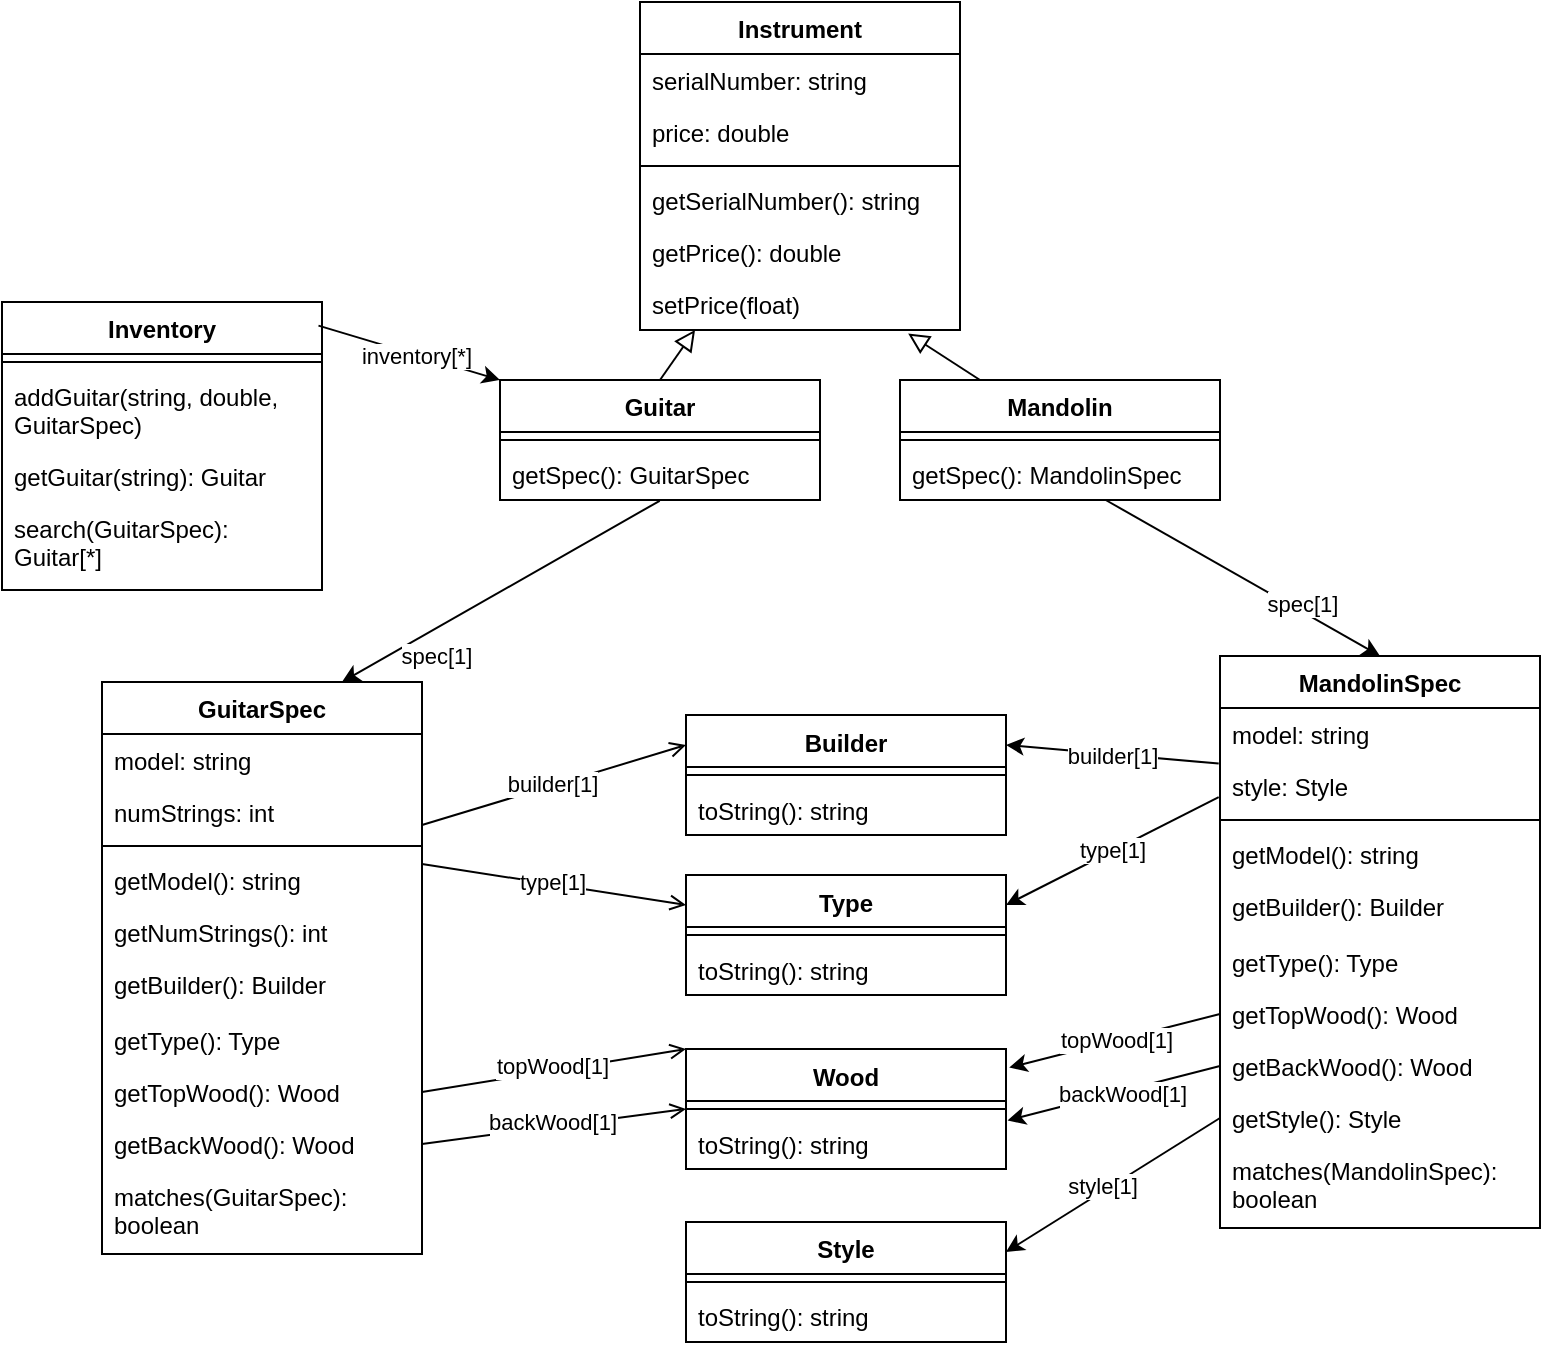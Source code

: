 <mxfile version="24.8.0">
  <diagram name="Página-1" id="Shy19o994jKM5tEOcR9w">
    <mxGraphModel dx="591" dy="296" grid="1" gridSize="10" guides="1" tooltips="1" connect="1" arrows="1" fold="1" page="1" pageScale="1" pageWidth="827" pageHeight="1169" math="0" shadow="0">
      <root>
        <mxCell id="0" />
        <mxCell id="1" parent="0" />
        <mxCell id="HxQUoSLiWRJj39FpgmtY-1" value="Inventory" style="swimlane;fontStyle=1;align=center;verticalAlign=top;childLayout=stackLayout;horizontal=1;startSize=26;horizontalStack=0;resizeParent=1;resizeParentMax=0;resizeLast=0;collapsible=1;marginBottom=0;whiteSpace=wrap;html=1;" vertex="1" parent="1">
          <mxGeometry x="20" y="330" width="160" height="144" as="geometry" />
        </mxCell>
        <mxCell id="HxQUoSLiWRJj39FpgmtY-3" value="" style="line;strokeWidth=1;fillColor=none;align=left;verticalAlign=middle;spacingTop=-1;spacingLeft=3;spacingRight=3;rotatable=0;labelPosition=right;points=[];portConstraint=eastwest;strokeColor=inherit;" vertex="1" parent="HxQUoSLiWRJj39FpgmtY-1">
          <mxGeometry y="26" width="160" height="8" as="geometry" />
        </mxCell>
        <mxCell id="HxQUoSLiWRJj39FpgmtY-4" value="addGuitar(string, double, GuitarSpec)" style="text;strokeColor=none;fillColor=none;align=left;verticalAlign=top;spacingLeft=4;spacingRight=4;overflow=hidden;rotatable=0;points=[[0,0.5],[1,0.5]];portConstraint=eastwest;whiteSpace=wrap;html=1;" vertex="1" parent="HxQUoSLiWRJj39FpgmtY-1">
          <mxGeometry y="34" width="160" height="40" as="geometry" />
        </mxCell>
        <mxCell id="HxQUoSLiWRJj39FpgmtY-5" value="getGuitar(string): Guitar" style="text;strokeColor=none;fillColor=none;align=left;verticalAlign=top;spacingLeft=4;spacingRight=4;overflow=hidden;rotatable=0;points=[[0,0.5],[1,0.5]];portConstraint=eastwest;whiteSpace=wrap;html=1;" vertex="1" parent="HxQUoSLiWRJj39FpgmtY-1">
          <mxGeometry y="74" width="160" height="26" as="geometry" />
        </mxCell>
        <mxCell id="HxQUoSLiWRJj39FpgmtY-6" value="search(GuitarSpec): Guitar[*]" style="text;strokeColor=none;fillColor=none;align=left;verticalAlign=top;spacingLeft=4;spacingRight=4;overflow=hidden;rotatable=0;points=[[0,0.5],[1,0.5]];portConstraint=eastwest;whiteSpace=wrap;html=1;" vertex="1" parent="HxQUoSLiWRJj39FpgmtY-1">
          <mxGeometry y="100" width="160" height="44" as="geometry" />
        </mxCell>
        <mxCell id="HxQUoSLiWRJj39FpgmtY-7" value="Guitar" style="swimlane;fontStyle=1;align=center;verticalAlign=top;childLayout=stackLayout;horizontal=1;startSize=26;horizontalStack=0;resizeParent=1;resizeParentMax=0;resizeLast=0;collapsible=1;marginBottom=0;whiteSpace=wrap;html=1;" vertex="1" parent="1">
          <mxGeometry x="269" y="369" width="160" height="60" as="geometry" />
        </mxCell>
        <mxCell id="HxQUoSLiWRJj39FpgmtY-9" value="" style="line;strokeWidth=1;fillColor=none;align=left;verticalAlign=middle;spacingTop=-1;spacingLeft=3;spacingRight=3;rotatable=0;labelPosition=right;points=[];portConstraint=eastwest;strokeColor=inherit;" vertex="1" parent="HxQUoSLiWRJj39FpgmtY-7">
          <mxGeometry y="26" width="160" height="8" as="geometry" />
        </mxCell>
        <mxCell id="HxQUoSLiWRJj39FpgmtY-16" value="getSpec(): GuitarSpec" style="text;strokeColor=none;fillColor=none;align=left;verticalAlign=top;spacingLeft=4;spacingRight=4;overflow=hidden;rotatable=0;points=[[0,0.5],[1,0.5]];portConstraint=eastwest;whiteSpace=wrap;html=1;" vertex="1" parent="HxQUoSLiWRJj39FpgmtY-7">
          <mxGeometry y="34" width="160" height="26" as="geometry" />
        </mxCell>
        <mxCell id="HxQUoSLiWRJj39FpgmtY-17" value="GuitarSpec" style="swimlane;fontStyle=1;align=center;verticalAlign=top;childLayout=stackLayout;horizontal=1;startSize=26;horizontalStack=0;resizeParent=1;resizeParentMax=0;resizeLast=0;collapsible=1;marginBottom=0;whiteSpace=wrap;html=1;" vertex="1" parent="1">
          <mxGeometry x="70" y="520" width="160" height="286" as="geometry" />
        </mxCell>
        <mxCell id="HxQUoSLiWRJj39FpgmtY-18" value="model: string" style="text;strokeColor=none;fillColor=none;align=left;verticalAlign=top;spacingLeft=4;spacingRight=4;overflow=hidden;rotatable=0;points=[[0,0.5],[1,0.5]];portConstraint=eastwest;whiteSpace=wrap;html=1;" vertex="1" parent="HxQUoSLiWRJj39FpgmtY-17">
          <mxGeometry y="26" width="160" height="26" as="geometry" />
        </mxCell>
        <mxCell id="HxQUoSLiWRJj39FpgmtY-19" value="numStrings: int" style="text;strokeColor=none;fillColor=none;align=left;verticalAlign=top;spacingLeft=4;spacingRight=4;overflow=hidden;rotatable=0;points=[[0,0.5],[1,0.5]];portConstraint=eastwest;whiteSpace=wrap;html=1;" vertex="1" parent="HxQUoSLiWRJj39FpgmtY-17">
          <mxGeometry y="52" width="160" height="26" as="geometry" />
        </mxCell>
        <mxCell id="HxQUoSLiWRJj39FpgmtY-21" value="" style="line;strokeWidth=1;fillColor=none;align=left;verticalAlign=middle;spacingTop=-1;spacingLeft=3;spacingRight=3;rotatable=0;labelPosition=right;points=[];portConstraint=eastwest;strokeColor=inherit;" vertex="1" parent="HxQUoSLiWRJj39FpgmtY-17">
          <mxGeometry y="78" width="160" height="8" as="geometry" />
        </mxCell>
        <mxCell id="HxQUoSLiWRJj39FpgmtY-24" value="getModel(): string" style="text;strokeColor=none;fillColor=none;align=left;verticalAlign=top;spacingLeft=4;spacingRight=4;overflow=hidden;rotatable=0;points=[[0,0.5],[1,0.5]];portConstraint=eastwest;whiteSpace=wrap;html=1;" vertex="1" parent="HxQUoSLiWRJj39FpgmtY-17">
          <mxGeometry y="86" width="160" height="26" as="geometry" />
        </mxCell>
        <mxCell id="HxQUoSLiWRJj39FpgmtY-39" value="getNumStrings(): int" style="text;strokeColor=none;fillColor=none;align=left;verticalAlign=top;spacingLeft=4;spacingRight=4;overflow=hidden;rotatable=0;points=[[0,0.5],[1,0.5]];portConstraint=eastwest;whiteSpace=wrap;html=1;" vertex="1" parent="HxQUoSLiWRJj39FpgmtY-17">
          <mxGeometry y="112" width="160" height="26" as="geometry" />
        </mxCell>
        <mxCell id="HxQUoSLiWRJj39FpgmtY-22" value="getBuilder(): Builder" style="text;strokeColor=none;fillColor=none;align=left;verticalAlign=top;spacingLeft=4;spacingRight=4;overflow=hidden;rotatable=0;points=[[0,0.5],[1,0.5]];portConstraint=eastwest;whiteSpace=wrap;html=1;" vertex="1" parent="HxQUoSLiWRJj39FpgmtY-17">
          <mxGeometry y="138" width="160" height="28" as="geometry" />
        </mxCell>
        <mxCell id="HxQUoSLiWRJj39FpgmtY-23" value="getType(): Type" style="text;strokeColor=none;fillColor=none;align=left;verticalAlign=top;spacingLeft=4;spacingRight=4;overflow=hidden;rotatable=0;points=[[0,0.5],[1,0.5]];portConstraint=eastwest;whiteSpace=wrap;html=1;" vertex="1" parent="HxQUoSLiWRJj39FpgmtY-17">
          <mxGeometry y="166" width="160" height="26" as="geometry" />
        </mxCell>
        <mxCell id="HxQUoSLiWRJj39FpgmtY-25" value="getTopWood(): Wood" style="text;strokeColor=none;fillColor=none;align=left;verticalAlign=top;spacingLeft=4;spacingRight=4;overflow=hidden;rotatable=0;points=[[0,0.5],[1,0.5]];portConstraint=eastwest;whiteSpace=wrap;html=1;" vertex="1" parent="HxQUoSLiWRJj39FpgmtY-17">
          <mxGeometry y="192" width="160" height="26" as="geometry" />
        </mxCell>
        <mxCell id="HxQUoSLiWRJj39FpgmtY-40" value="getBackWood(): Wood" style="text;strokeColor=none;fillColor=none;align=left;verticalAlign=top;spacingLeft=4;spacingRight=4;overflow=hidden;rotatable=0;points=[[0,0.5],[1,0.5]];portConstraint=eastwest;whiteSpace=wrap;html=1;" vertex="1" parent="HxQUoSLiWRJj39FpgmtY-17">
          <mxGeometry y="218" width="160" height="26" as="geometry" />
        </mxCell>
        <mxCell id="HxQUoSLiWRJj39FpgmtY-91" value="matches(GuitarSpec): boolean" style="text;strokeColor=none;fillColor=none;align=left;verticalAlign=top;spacingLeft=4;spacingRight=4;overflow=hidden;rotatable=0;points=[[0,0.5],[1,0.5]];portConstraint=eastwest;whiteSpace=wrap;html=1;" vertex="1" parent="HxQUoSLiWRJj39FpgmtY-17">
          <mxGeometry y="244" width="160" height="42" as="geometry" />
        </mxCell>
        <mxCell id="HxQUoSLiWRJj39FpgmtY-49" value="Builder" style="swimlane;fontStyle=1;align=center;verticalAlign=top;childLayout=stackLayout;horizontal=1;startSize=26;horizontalStack=0;resizeParent=1;resizeParentMax=0;resizeLast=0;collapsible=1;marginBottom=0;whiteSpace=wrap;html=1;" vertex="1" parent="1">
          <mxGeometry x="362" y="536.5" width="160" height="60" as="geometry" />
        </mxCell>
        <mxCell id="HxQUoSLiWRJj39FpgmtY-51" value="" style="line;strokeWidth=1;fillColor=none;align=left;verticalAlign=middle;spacingTop=-1;spacingLeft=3;spacingRight=3;rotatable=0;labelPosition=right;points=[];portConstraint=eastwest;strokeColor=inherit;" vertex="1" parent="HxQUoSLiWRJj39FpgmtY-49">
          <mxGeometry y="26" width="160" height="8" as="geometry" />
        </mxCell>
        <mxCell id="HxQUoSLiWRJj39FpgmtY-52" value="toString(): string" style="text;strokeColor=none;fillColor=none;align=left;verticalAlign=top;spacingLeft=4;spacingRight=4;overflow=hidden;rotatable=0;points=[[0,0.5],[1,0.5]];portConstraint=eastwest;whiteSpace=wrap;html=1;" vertex="1" parent="HxQUoSLiWRJj39FpgmtY-49">
          <mxGeometry y="34" width="160" height="26" as="geometry" />
        </mxCell>
        <mxCell id="HxQUoSLiWRJj39FpgmtY-53" value="Type" style="swimlane;fontStyle=1;align=center;verticalAlign=top;childLayout=stackLayout;horizontal=1;startSize=26;horizontalStack=0;resizeParent=1;resizeParentMax=0;resizeLast=0;collapsible=1;marginBottom=0;whiteSpace=wrap;html=1;" vertex="1" parent="1">
          <mxGeometry x="362" y="616.5" width="160" height="60" as="geometry" />
        </mxCell>
        <mxCell id="HxQUoSLiWRJj39FpgmtY-54" value="" style="line;strokeWidth=1;fillColor=none;align=left;verticalAlign=middle;spacingTop=-1;spacingLeft=3;spacingRight=3;rotatable=0;labelPosition=right;points=[];portConstraint=eastwest;strokeColor=inherit;" vertex="1" parent="HxQUoSLiWRJj39FpgmtY-53">
          <mxGeometry y="26" width="160" height="8" as="geometry" />
        </mxCell>
        <mxCell id="HxQUoSLiWRJj39FpgmtY-55" value="toString(): string" style="text;strokeColor=none;fillColor=none;align=left;verticalAlign=top;spacingLeft=4;spacingRight=4;overflow=hidden;rotatable=0;points=[[0,0.5],[1,0.5]];portConstraint=eastwest;whiteSpace=wrap;html=1;" vertex="1" parent="HxQUoSLiWRJj39FpgmtY-53">
          <mxGeometry y="34" width="160" height="26" as="geometry" />
        </mxCell>
        <mxCell id="HxQUoSLiWRJj39FpgmtY-56" value="Wood" style="swimlane;fontStyle=1;align=center;verticalAlign=top;childLayout=stackLayout;horizontal=1;startSize=26;horizontalStack=0;resizeParent=1;resizeParentMax=0;resizeLast=0;collapsible=1;marginBottom=0;whiteSpace=wrap;html=1;" vertex="1" parent="1">
          <mxGeometry x="362" y="703.5" width="160" height="60" as="geometry" />
        </mxCell>
        <mxCell id="HxQUoSLiWRJj39FpgmtY-57" value="" style="line;strokeWidth=1;fillColor=none;align=left;verticalAlign=middle;spacingTop=-1;spacingLeft=3;spacingRight=3;rotatable=0;labelPosition=right;points=[];portConstraint=eastwest;strokeColor=inherit;" vertex="1" parent="HxQUoSLiWRJj39FpgmtY-56">
          <mxGeometry y="26" width="160" height="8" as="geometry" />
        </mxCell>
        <mxCell id="HxQUoSLiWRJj39FpgmtY-58" value="toString(): string" style="text;strokeColor=none;fillColor=none;align=left;verticalAlign=top;spacingLeft=4;spacingRight=4;overflow=hidden;rotatable=0;points=[[0,0.5],[1,0.5]];portConstraint=eastwest;whiteSpace=wrap;html=1;" vertex="1" parent="HxQUoSLiWRJj39FpgmtY-56">
          <mxGeometry y="34" width="160" height="26" as="geometry" />
        </mxCell>
        <mxCell id="HxQUoSLiWRJj39FpgmtY-59" value="" style="endArrow=open;endFill=0;endSize=6;html=1;rounded=0;entryX=0;entryY=0.25;entryDx=0;entryDy=0;exitX=1;exitY=0.25;exitDx=0;exitDy=0;" edge="1" parent="1" source="HxQUoSLiWRJj39FpgmtY-17" target="HxQUoSLiWRJj39FpgmtY-49">
          <mxGeometry width="160" relative="1" as="geometry">
            <mxPoint x="259" y="670" as="sourcePoint" />
            <mxPoint x="229" y="610" as="targetPoint" />
          </mxGeometry>
        </mxCell>
        <mxCell id="HxQUoSLiWRJj39FpgmtY-107" value="builder[1]" style="edgeLabel;html=1;align=center;verticalAlign=middle;resizable=0;points=[];" vertex="1" connectable="0" parent="HxQUoSLiWRJj39FpgmtY-59">
          <mxGeometry x="0.357" relative="1" as="geometry">
            <mxPoint x="-25" y="6" as="offset" />
          </mxGeometry>
        </mxCell>
        <mxCell id="HxQUoSLiWRJj39FpgmtY-60" value="" style="endArrow=open;endFill=1;endSize=6;html=1;rounded=0;entryX=0;entryY=0.25;entryDx=0;entryDy=0;exitX=1;exitY=0.5;exitDx=0;exitDy=0;" edge="1" parent="1" target="HxQUoSLiWRJj39FpgmtY-53">
          <mxGeometry width="160" relative="1" as="geometry">
            <mxPoint x="230" y="611" as="sourcePoint" />
            <mxPoint x="309" y="545" as="targetPoint" />
          </mxGeometry>
        </mxCell>
        <mxCell id="HxQUoSLiWRJj39FpgmtY-108" value="type[1]" style="edgeLabel;html=1;align=center;verticalAlign=middle;resizable=0;points=[];" vertex="1" connectable="0" parent="HxQUoSLiWRJj39FpgmtY-60">
          <mxGeometry x="0.303" y="-1" relative="1" as="geometry">
            <mxPoint x="-21" y="-6" as="offset" />
          </mxGeometry>
        </mxCell>
        <mxCell id="HxQUoSLiWRJj39FpgmtY-61" value="" style="endArrow=open;endFill=1;endSize=6;html=1;rounded=0;entryX=0;entryY=0;entryDx=0;entryDy=0;exitX=1;exitY=0.5;exitDx=0;exitDy=0;" edge="1" parent="1" source="HxQUoSLiWRJj39FpgmtY-25" target="HxQUoSLiWRJj39FpgmtY-56">
          <mxGeometry width="160" relative="1" as="geometry">
            <mxPoint x="230" y="611" as="sourcePoint" />
            <mxPoint x="309" y="625" as="targetPoint" />
          </mxGeometry>
        </mxCell>
        <mxCell id="HxQUoSLiWRJj39FpgmtY-109" value="topWood[1]" style="edgeLabel;html=1;align=center;verticalAlign=middle;resizable=0;points=[];" vertex="1" connectable="0" parent="HxQUoSLiWRJj39FpgmtY-61">
          <mxGeometry x="0.335" y="-1" relative="1" as="geometry">
            <mxPoint x="-24" as="offset" />
          </mxGeometry>
        </mxCell>
        <mxCell id="HxQUoSLiWRJj39FpgmtY-62" value="" style="endArrow=open;endFill=1;endSize=6;html=1;rounded=0;exitX=1;exitY=0.5;exitDx=0;exitDy=0;entryX=0;entryY=0.5;entryDx=0;entryDy=0;" edge="1" parent="1" source="HxQUoSLiWRJj39FpgmtY-40" target="HxQUoSLiWRJj39FpgmtY-56">
          <mxGeometry width="160" relative="1" as="geometry">
            <mxPoint x="230" y="611" as="sourcePoint" />
            <mxPoint x="299" y="700" as="targetPoint" />
          </mxGeometry>
        </mxCell>
        <mxCell id="HxQUoSLiWRJj39FpgmtY-110" value="backWood[1]" style="edgeLabel;html=1;align=center;verticalAlign=middle;resizable=0;points=[];" vertex="1" connectable="0" parent="HxQUoSLiWRJj39FpgmtY-62">
          <mxGeometry x="0.376" relative="1" as="geometry">
            <mxPoint x="-26" y="1" as="offset" />
          </mxGeometry>
        </mxCell>
        <mxCell id="HxQUoSLiWRJj39FpgmtY-71" value="Instrument" style="swimlane;fontStyle=1;align=center;verticalAlign=top;childLayout=stackLayout;horizontal=1;startSize=26;horizontalStack=0;resizeParent=1;resizeParentMax=0;resizeLast=0;collapsible=1;marginBottom=0;whiteSpace=wrap;html=1;" vertex="1" parent="1">
          <mxGeometry x="339" y="180" width="160" height="164" as="geometry" />
        </mxCell>
        <mxCell id="HxQUoSLiWRJj39FpgmtY-72" value="serialNumber: string" style="text;strokeColor=none;fillColor=none;align=left;verticalAlign=top;spacingLeft=4;spacingRight=4;overflow=hidden;rotatable=0;points=[[0,0.5],[1,0.5]];portConstraint=eastwest;whiteSpace=wrap;html=1;" vertex="1" parent="HxQUoSLiWRJj39FpgmtY-71">
          <mxGeometry y="26" width="160" height="26" as="geometry" />
        </mxCell>
        <mxCell id="HxQUoSLiWRJj39FpgmtY-84" value="price: double" style="text;strokeColor=none;fillColor=none;align=left;verticalAlign=top;spacingLeft=4;spacingRight=4;overflow=hidden;rotatable=0;points=[[0,0.5],[1,0.5]];portConstraint=eastwest;whiteSpace=wrap;html=1;" vertex="1" parent="HxQUoSLiWRJj39FpgmtY-71">
          <mxGeometry y="52" width="160" height="26" as="geometry" />
        </mxCell>
        <mxCell id="HxQUoSLiWRJj39FpgmtY-73" value="" style="line;strokeWidth=1;fillColor=none;align=left;verticalAlign=middle;spacingTop=-1;spacingLeft=3;spacingRight=3;rotatable=0;labelPosition=right;points=[];portConstraint=eastwest;strokeColor=inherit;" vertex="1" parent="HxQUoSLiWRJj39FpgmtY-71">
          <mxGeometry y="78" width="160" height="8" as="geometry" />
        </mxCell>
        <mxCell id="HxQUoSLiWRJj39FpgmtY-74" value="getSerialNumber(): string" style="text;strokeColor=none;fillColor=none;align=left;verticalAlign=top;spacingLeft=4;spacingRight=4;overflow=hidden;rotatable=0;points=[[0,0.5],[1,0.5]];portConstraint=eastwest;whiteSpace=wrap;html=1;" vertex="1" parent="HxQUoSLiWRJj39FpgmtY-71">
          <mxGeometry y="86" width="160" height="26" as="geometry" />
        </mxCell>
        <mxCell id="HxQUoSLiWRJj39FpgmtY-85" value="getPrice(): double" style="text;strokeColor=none;fillColor=none;align=left;verticalAlign=top;spacingLeft=4;spacingRight=4;overflow=hidden;rotatable=0;points=[[0,0.5],[1,0.5]];portConstraint=eastwest;whiteSpace=wrap;html=1;" vertex="1" parent="HxQUoSLiWRJj39FpgmtY-71">
          <mxGeometry y="112" width="160" height="26" as="geometry" />
        </mxCell>
        <mxCell id="HxQUoSLiWRJj39FpgmtY-86" value="setPrice(float)" style="text;strokeColor=none;fillColor=none;align=left;verticalAlign=top;spacingLeft=4;spacingRight=4;overflow=hidden;rotatable=0;points=[[0,0.5],[1,0.5]];portConstraint=eastwest;whiteSpace=wrap;html=1;" vertex="1" parent="HxQUoSLiWRJj39FpgmtY-71">
          <mxGeometry y="138" width="160" height="26" as="geometry" />
        </mxCell>
        <mxCell id="HxQUoSLiWRJj39FpgmtY-75" value="Mandolin" style="swimlane;fontStyle=1;align=center;verticalAlign=top;childLayout=stackLayout;horizontal=1;startSize=26;horizontalStack=0;resizeParent=1;resizeParentMax=0;resizeLast=0;collapsible=1;marginBottom=0;whiteSpace=wrap;html=1;" vertex="1" parent="1">
          <mxGeometry x="469" y="369" width="160" height="60" as="geometry" />
        </mxCell>
        <mxCell id="HxQUoSLiWRJj39FpgmtY-79" value="" style="line;strokeWidth=1;fillColor=none;align=left;verticalAlign=middle;spacingTop=-1;spacingLeft=3;spacingRight=3;rotatable=0;labelPosition=right;points=[];portConstraint=eastwest;strokeColor=inherit;" vertex="1" parent="HxQUoSLiWRJj39FpgmtY-75">
          <mxGeometry y="26" width="160" height="8" as="geometry" />
        </mxCell>
        <mxCell id="HxQUoSLiWRJj39FpgmtY-83" value="getSpec(): MandolinSpec" style="text;strokeColor=none;fillColor=none;align=left;verticalAlign=top;spacingLeft=4;spacingRight=4;overflow=hidden;rotatable=0;points=[[0,0.5],[1,0.5]];portConstraint=eastwest;whiteSpace=wrap;html=1;" vertex="1" parent="HxQUoSLiWRJj39FpgmtY-75">
          <mxGeometry y="34" width="160" height="26" as="geometry" />
        </mxCell>
        <mxCell id="HxQUoSLiWRJj39FpgmtY-89" value="" style="endArrow=block;html=1;rounded=0;exitX=0.5;exitY=0;exitDx=0;exitDy=0;entryX=0.172;entryY=0.998;entryDx=0;entryDy=0;entryPerimeter=0;endFill=0;endSize=8;" edge="1" parent="1" source="HxQUoSLiWRJj39FpgmtY-7" target="HxQUoSLiWRJj39FpgmtY-86">
          <mxGeometry width="50" height="50" relative="1" as="geometry">
            <mxPoint x="-61" y="570" as="sourcePoint" />
            <mxPoint x="-11" y="520" as="targetPoint" />
          </mxGeometry>
        </mxCell>
        <mxCell id="HxQUoSLiWRJj39FpgmtY-90" value="" style="endArrow=block;html=1;rounded=0;exitX=0.25;exitY=0;exitDx=0;exitDy=0;entryX=0.838;entryY=1.068;entryDx=0;entryDy=0;entryPerimeter=0;endFill=0;endSize=8;" edge="1" parent="1" source="HxQUoSLiWRJj39FpgmtY-75" target="HxQUoSLiWRJj39FpgmtY-86">
          <mxGeometry width="50" height="50" relative="1" as="geometry">
            <mxPoint x="-121" y="600" as="sourcePoint" />
            <mxPoint x="-228" y="504" as="targetPoint" />
          </mxGeometry>
        </mxCell>
        <mxCell id="HxQUoSLiWRJj39FpgmtY-92" value="MandolinSpec" style="swimlane;fontStyle=1;align=center;verticalAlign=top;childLayout=stackLayout;horizontal=1;startSize=26;horizontalStack=0;resizeParent=1;resizeParentMax=0;resizeLast=0;collapsible=1;marginBottom=0;whiteSpace=wrap;html=1;" vertex="1" parent="1">
          <mxGeometry x="629" y="507" width="160" height="286" as="geometry" />
        </mxCell>
        <mxCell id="HxQUoSLiWRJj39FpgmtY-93" value="model: string" style="text;strokeColor=none;fillColor=none;align=left;verticalAlign=top;spacingLeft=4;spacingRight=4;overflow=hidden;rotatable=0;points=[[0,0.5],[1,0.5]];portConstraint=eastwest;whiteSpace=wrap;html=1;" vertex="1" parent="HxQUoSLiWRJj39FpgmtY-92">
          <mxGeometry y="26" width="160" height="26" as="geometry" />
        </mxCell>
        <mxCell id="HxQUoSLiWRJj39FpgmtY-117" value="style: Style" style="text;strokeColor=none;fillColor=none;align=left;verticalAlign=top;spacingLeft=4;spacingRight=4;overflow=hidden;rotatable=0;points=[[0,0.5],[1,0.5]];portConstraint=eastwest;whiteSpace=wrap;html=1;" vertex="1" parent="HxQUoSLiWRJj39FpgmtY-92">
          <mxGeometry y="52" width="160" height="26" as="geometry" />
        </mxCell>
        <mxCell id="HxQUoSLiWRJj39FpgmtY-99" value="" style="line;strokeWidth=1;fillColor=none;align=left;verticalAlign=middle;spacingTop=-1;spacingLeft=3;spacingRight=3;rotatable=0;labelPosition=right;points=[];portConstraint=eastwest;strokeColor=inherit;" vertex="1" parent="HxQUoSLiWRJj39FpgmtY-92">
          <mxGeometry y="78" width="160" height="8" as="geometry" />
        </mxCell>
        <mxCell id="HxQUoSLiWRJj39FpgmtY-100" value="getModel(): string" style="text;strokeColor=none;fillColor=none;align=left;verticalAlign=top;spacingLeft=4;spacingRight=4;overflow=hidden;rotatable=0;points=[[0,0.5],[1,0.5]];portConstraint=eastwest;whiteSpace=wrap;html=1;" vertex="1" parent="HxQUoSLiWRJj39FpgmtY-92">
          <mxGeometry y="86" width="160" height="26" as="geometry" />
        </mxCell>
        <mxCell id="HxQUoSLiWRJj39FpgmtY-102" value="getBuilder(): Builder" style="text;strokeColor=none;fillColor=none;align=left;verticalAlign=top;spacingLeft=4;spacingRight=4;overflow=hidden;rotatable=0;points=[[0,0.5],[1,0.5]];portConstraint=eastwest;whiteSpace=wrap;html=1;" vertex="1" parent="HxQUoSLiWRJj39FpgmtY-92">
          <mxGeometry y="112" width="160" height="28" as="geometry" />
        </mxCell>
        <mxCell id="HxQUoSLiWRJj39FpgmtY-103" value="getType(): Type" style="text;strokeColor=none;fillColor=none;align=left;verticalAlign=top;spacingLeft=4;spacingRight=4;overflow=hidden;rotatable=0;points=[[0,0.5],[1,0.5]];portConstraint=eastwest;whiteSpace=wrap;html=1;" vertex="1" parent="HxQUoSLiWRJj39FpgmtY-92">
          <mxGeometry y="140" width="160" height="26" as="geometry" />
        </mxCell>
        <mxCell id="HxQUoSLiWRJj39FpgmtY-104" value="getTopWood(): Wood" style="text;strokeColor=none;fillColor=none;align=left;verticalAlign=top;spacingLeft=4;spacingRight=4;overflow=hidden;rotatable=0;points=[[0,0.5],[1,0.5]];portConstraint=eastwest;whiteSpace=wrap;html=1;" vertex="1" parent="HxQUoSLiWRJj39FpgmtY-92">
          <mxGeometry y="166" width="160" height="26" as="geometry" />
        </mxCell>
        <mxCell id="HxQUoSLiWRJj39FpgmtY-105" value="getBackWood(): Wood" style="text;strokeColor=none;fillColor=none;align=left;verticalAlign=top;spacingLeft=4;spacingRight=4;overflow=hidden;rotatable=0;points=[[0,0.5],[1,0.5]];portConstraint=eastwest;whiteSpace=wrap;html=1;" vertex="1" parent="HxQUoSLiWRJj39FpgmtY-92">
          <mxGeometry y="192" width="160" height="26" as="geometry" />
        </mxCell>
        <mxCell id="HxQUoSLiWRJj39FpgmtY-121" value="getStyle(): Style" style="text;strokeColor=none;fillColor=none;align=left;verticalAlign=top;spacingLeft=4;spacingRight=4;overflow=hidden;rotatable=0;points=[[0,0.5],[1,0.5]];portConstraint=eastwest;whiteSpace=wrap;html=1;" vertex="1" parent="HxQUoSLiWRJj39FpgmtY-92">
          <mxGeometry y="218" width="160" height="26" as="geometry" />
        </mxCell>
        <mxCell id="HxQUoSLiWRJj39FpgmtY-106" value="matches(MandolinSpec): boolean" style="text;strokeColor=none;fillColor=none;align=left;verticalAlign=top;spacingLeft=4;spacingRight=4;overflow=hidden;rotatable=0;points=[[0,0.5],[1,0.5]];portConstraint=eastwest;whiteSpace=wrap;html=1;" vertex="1" parent="HxQUoSLiWRJj39FpgmtY-92">
          <mxGeometry y="244" width="160" height="42" as="geometry" />
        </mxCell>
        <mxCell id="HxQUoSLiWRJj39FpgmtY-111" value="" style="endArrow=classic;html=1;rounded=0;exitX=0.989;exitY=0.082;exitDx=0;exitDy=0;exitPerimeter=0;entryX=0;entryY=0;entryDx=0;entryDy=0;" edge="1" parent="1" source="HxQUoSLiWRJj39FpgmtY-1" target="HxQUoSLiWRJj39FpgmtY-7">
          <mxGeometry width="50" height="50" relative="1" as="geometry">
            <mxPoint x="360" y="470" as="sourcePoint" />
            <mxPoint x="410" y="420" as="targetPoint" />
          </mxGeometry>
        </mxCell>
        <mxCell id="HxQUoSLiWRJj39FpgmtY-112" value="inventory[*]" style="edgeLabel;html=1;align=center;verticalAlign=middle;resizable=0;points=[];" vertex="1" connectable="0" parent="HxQUoSLiWRJj39FpgmtY-111">
          <mxGeometry x="0.086" y="-3" relative="1" as="geometry">
            <mxPoint y="-3" as="offset" />
          </mxGeometry>
        </mxCell>
        <mxCell id="HxQUoSLiWRJj39FpgmtY-113" value="" style="endArrow=classic;html=1;rounded=0;exitX=0.499;exitY=1.015;exitDx=0;exitDy=0;entryX=0.75;entryY=0;entryDx=0;entryDy=0;exitPerimeter=0;" edge="1" parent="1" source="HxQUoSLiWRJj39FpgmtY-16" target="HxQUoSLiWRJj39FpgmtY-17">
          <mxGeometry width="50" height="50" relative="1" as="geometry">
            <mxPoint x="390" y="520" as="sourcePoint" />
            <mxPoint x="440" y="470" as="targetPoint" />
          </mxGeometry>
        </mxCell>
        <mxCell id="HxQUoSLiWRJj39FpgmtY-114" value="spec[1]" style="edgeLabel;html=1;align=center;verticalAlign=middle;resizable=0;points=[];" vertex="1" connectable="0" parent="HxQUoSLiWRJj39FpgmtY-113">
          <mxGeometry x="0.309" y="2" relative="1" as="geometry">
            <mxPoint x="-9" y="16" as="offset" />
          </mxGeometry>
        </mxCell>
        <mxCell id="HxQUoSLiWRJj39FpgmtY-115" value="" style="endArrow=classic;html=1;rounded=0;entryX=0.5;entryY=0;entryDx=0;entryDy=0;" edge="1" parent="1" source="HxQUoSLiWRJj39FpgmtY-83" target="HxQUoSLiWRJj39FpgmtY-92">
          <mxGeometry width="50" height="50" relative="1" as="geometry">
            <mxPoint x="490" y="530" as="sourcePoint" />
            <mxPoint x="540" y="480" as="targetPoint" />
          </mxGeometry>
        </mxCell>
        <mxCell id="HxQUoSLiWRJj39FpgmtY-116" value="spec[1]" style="edgeLabel;html=1;align=center;verticalAlign=middle;resizable=0;points=[];" vertex="1" connectable="0" parent="HxQUoSLiWRJj39FpgmtY-115">
          <mxGeometry x="-0.016" relative="1" as="geometry">
            <mxPoint x="31" y="13" as="offset" />
          </mxGeometry>
        </mxCell>
        <mxCell id="HxQUoSLiWRJj39FpgmtY-118" value="Style" style="swimlane;fontStyle=1;align=center;verticalAlign=top;childLayout=stackLayout;horizontal=1;startSize=26;horizontalStack=0;resizeParent=1;resizeParentMax=0;resizeLast=0;collapsible=1;marginBottom=0;whiteSpace=wrap;html=1;" vertex="1" parent="1">
          <mxGeometry x="362" y="790" width="160" height="60" as="geometry" />
        </mxCell>
        <mxCell id="HxQUoSLiWRJj39FpgmtY-119" value="" style="line;strokeWidth=1;fillColor=none;align=left;verticalAlign=middle;spacingTop=-1;spacingLeft=3;spacingRight=3;rotatable=0;labelPosition=right;points=[];portConstraint=eastwest;strokeColor=inherit;" vertex="1" parent="HxQUoSLiWRJj39FpgmtY-118">
          <mxGeometry y="26" width="160" height="8" as="geometry" />
        </mxCell>
        <mxCell id="HxQUoSLiWRJj39FpgmtY-120" value="toString(): string" style="text;strokeColor=none;fillColor=none;align=left;verticalAlign=top;spacingLeft=4;spacingRight=4;overflow=hidden;rotatable=0;points=[[0,0.5],[1,0.5]];portConstraint=eastwest;whiteSpace=wrap;html=1;" vertex="1" parent="HxQUoSLiWRJj39FpgmtY-118">
          <mxGeometry y="34" width="160" height="26" as="geometry" />
        </mxCell>
        <mxCell id="HxQUoSLiWRJj39FpgmtY-122" value="" style="endArrow=classic;html=1;rounded=0;exitX=-0.004;exitY=0.069;exitDx=0;exitDy=0;exitPerimeter=0;entryX=1;entryY=0.25;entryDx=0;entryDy=0;" edge="1" parent="1" target="HxQUoSLiWRJj39FpgmtY-49">
          <mxGeometry width="50" height="50" relative="1" as="geometry">
            <mxPoint x="628.36" y="560.794" as="sourcePoint" />
            <mxPoint x="460" y="580" as="targetPoint" />
          </mxGeometry>
        </mxCell>
        <mxCell id="HxQUoSLiWRJj39FpgmtY-127" value="builder[1]" style="edgeLabel;html=1;align=center;verticalAlign=middle;resizable=0;points=[];" vertex="1" connectable="0" parent="HxQUoSLiWRJj39FpgmtY-122">
          <mxGeometry x="0.185" y="1" relative="1" as="geometry">
            <mxPoint x="10" as="offset" />
          </mxGeometry>
        </mxCell>
        <mxCell id="HxQUoSLiWRJj39FpgmtY-123" value="type[1]" style="endArrow=classic;html=1;rounded=0;exitX=-0.004;exitY=0.715;exitDx=0;exitDy=0;exitPerimeter=0;entryX=1;entryY=0.25;entryDx=0;entryDy=0;" edge="1" parent="1" target="HxQUoSLiWRJj39FpgmtY-53">
          <mxGeometry width="50" height="50" relative="1" as="geometry">
            <mxPoint x="628.36" y="577.59" as="sourcePoint" />
            <mxPoint x="460" y="580" as="targetPoint" />
          </mxGeometry>
        </mxCell>
        <mxCell id="HxQUoSLiWRJj39FpgmtY-124" value="" style="endArrow=classic;html=1;rounded=0;exitX=0;exitY=0.5;exitDx=0;exitDy=0;entryX=1.01;entryY=0.155;entryDx=0;entryDy=0;entryPerimeter=0;" edge="1" parent="1" source="HxQUoSLiWRJj39FpgmtY-104" target="HxQUoSLiWRJj39FpgmtY-56">
          <mxGeometry width="50" height="50" relative="1" as="geometry">
            <mxPoint x="410" y="630" as="sourcePoint" />
            <mxPoint x="460" y="580" as="targetPoint" />
          </mxGeometry>
        </mxCell>
        <mxCell id="HxQUoSLiWRJj39FpgmtY-128" value="topWood[1]" style="edgeLabel;html=1;align=center;verticalAlign=middle;resizable=0;points=[];" vertex="1" connectable="0" parent="HxQUoSLiWRJj39FpgmtY-124">
          <mxGeometry x="-0.168" y="-2" relative="1" as="geometry">
            <mxPoint x="-8" y="4" as="offset" />
          </mxGeometry>
        </mxCell>
        <mxCell id="HxQUoSLiWRJj39FpgmtY-125" value="" style="endArrow=classic;html=1;rounded=0;exitX=0;exitY=0.5;exitDx=0;exitDy=0;entryX=1.005;entryY=0.065;entryDx=0;entryDy=0;entryPerimeter=0;" edge="1" parent="1" source="HxQUoSLiWRJj39FpgmtY-105" target="HxQUoSLiWRJj39FpgmtY-58">
          <mxGeometry width="50" height="50" relative="1" as="geometry">
            <mxPoint x="639" y="696" as="sourcePoint" />
            <mxPoint x="542" y="723" as="targetPoint" />
          </mxGeometry>
        </mxCell>
        <mxCell id="HxQUoSLiWRJj39FpgmtY-129" value="backWood[1]" style="edgeLabel;html=1;align=center;verticalAlign=middle;resizable=0;points=[];" vertex="1" connectable="0" parent="HxQUoSLiWRJj39FpgmtY-125">
          <mxGeometry x="0.06" y="-1" relative="1" as="geometry">
            <mxPoint x="7" as="offset" />
          </mxGeometry>
        </mxCell>
        <mxCell id="HxQUoSLiWRJj39FpgmtY-126" value="" style="endArrow=classic;html=1;rounded=0;exitX=0;exitY=0.5;exitDx=0;exitDy=0;entryX=1;entryY=0.25;entryDx=0;entryDy=0;" edge="1" parent="1" source="HxQUoSLiWRJj39FpgmtY-121" target="HxQUoSLiWRJj39FpgmtY-118">
          <mxGeometry width="50" height="50" relative="1" as="geometry">
            <mxPoint x="639" y="722" as="sourcePoint" />
            <mxPoint x="541" y="749" as="targetPoint" />
          </mxGeometry>
        </mxCell>
        <mxCell id="HxQUoSLiWRJj39FpgmtY-130" value="style[1]" style="edgeLabel;html=1;align=center;verticalAlign=middle;resizable=0;points=[];" vertex="1" connectable="0" parent="HxQUoSLiWRJj39FpgmtY-126">
          <mxGeometry x="-0.14" y="1" relative="1" as="geometry">
            <mxPoint x="-14" y="4" as="offset" />
          </mxGeometry>
        </mxCell>
      </root>
    </mxGraphModel>
  </diagram>
</mxfile>
